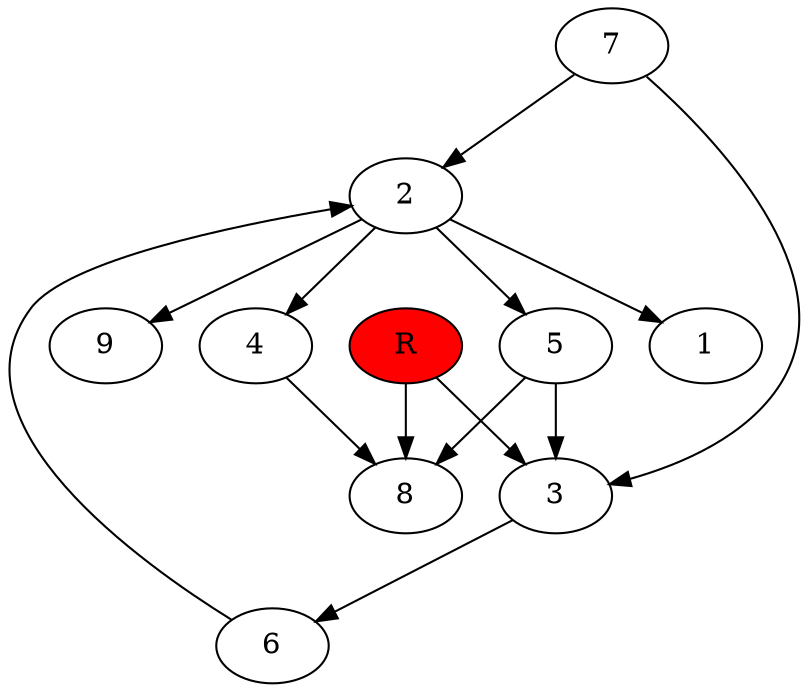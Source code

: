 digraph prb78293 {
	1
	2
	3
	4
	5
	6
	7
	8
	R [fillcolor="#ff0000" style=filled]
	2 -> 1
	2 -> 4
	2 -> 5
	2 -> 9
	3 -> 6
	4 -> 8
	5 -> 3
	5 -> 8
	6 -> 2
	7 -> 2
	7 -> 3
	R -> 3
	R -> 8
}
